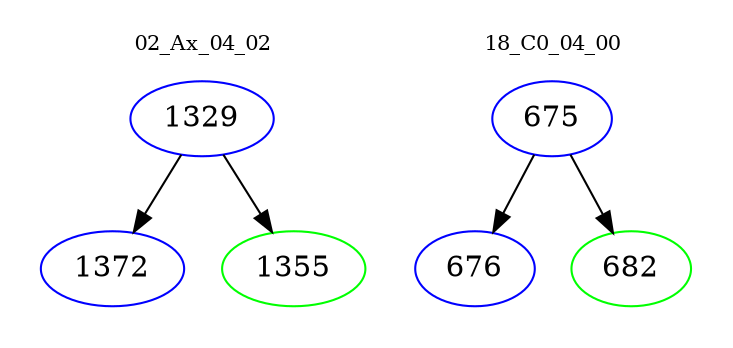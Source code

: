digraph{
subgraph cluster_0 {
color = white
label = "02_Ax_04_02";
fontsize=10;
T0_1329 [label="1329", color="blue"]
T0_1329 -> T0_1372 [color="black"]
T0_1372 [label="1372", color="blue"]
T0_1329 -> T0_1355 [color="black"]
T0_1355 [label="1355", color="green"]
}
subgraph cluster_1 {
color = white
label = "18_C0_04_00";
fontsize=10;
T1_675 [label="675", color="blue"]
T1_675 -> T1_676 [color="black"]
T1_676 [label="676", color="blue"]
T1_675 -> T1_682 [color="black"]
T1_682 [label="682", color="green"]
}
}

